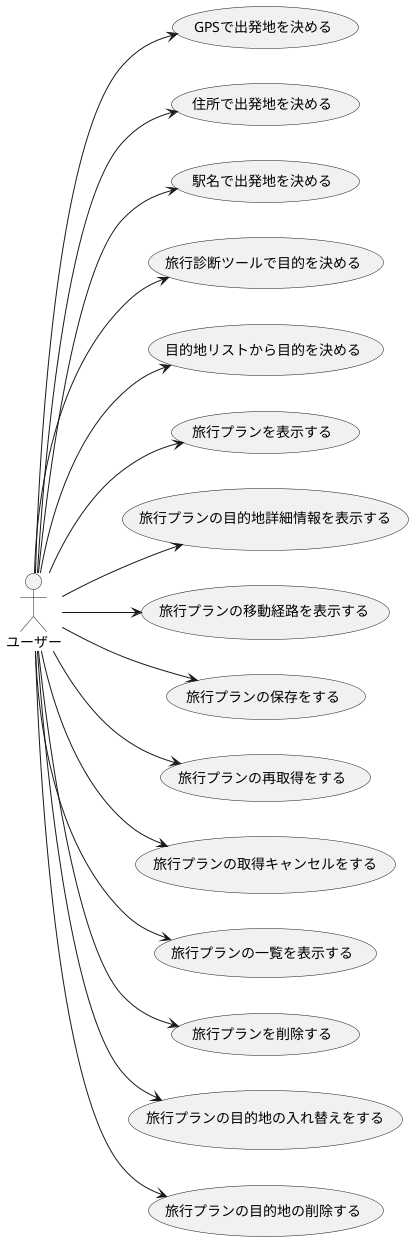 @startuml

left to right direction

:ユーザー: as user

(GPSで出発地を決める) as use1o1
(住所で出発地を決める) as use1o2
(駅名で出発地を決める) as use1o3
(旅行診断ツールで目的を決める) as use2o1
(目的地リストから目的を決める) as use2o2
(旅行プランを表示する) as use3
(旅行プランの目的地詳細情報を表示する) as use4o1
(旅行プランの移動経路を表示する) as use4o2
(旅行プランの保存をする) as use5o1
(旅行プランの再取得をする) as use5o2
(旅行プランの取得キャンセルをする) as use5o3
(旅行プランの一覧を表示する) as use6
(旅行プランを削除する) as use7
(旅行プランの目的地の入れ替えをする) as use8o1
(旅行プランの目的地の削除する) as use8o2

user --> use1o1
user --> use1o2
user --> use1o3
user --> use2o1
user --> use2o2
user --> use3
user --> use4o1
user --> use4o2
user --> use5o1
user --> use5o2
user --> use5o3
user --> use6
user --> use7
user --> use8o1
user --> use8o2

@enduml